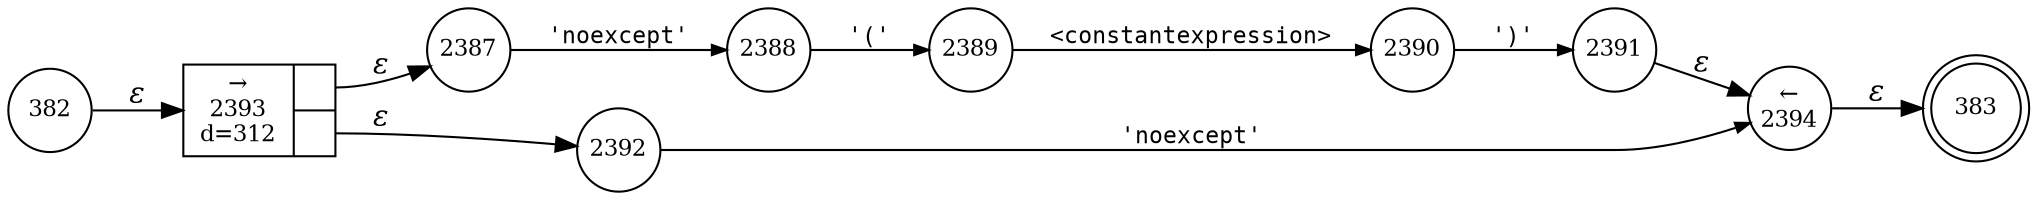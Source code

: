 digraph ATN {
rankdir=LR;
s383[fontsize=11, label="383", shape=doublecircle, fixedsize=true, width=.6];
s2387[fontsize=11,label="2387", shape=circle, fixedsize=true, width=.55, peripheries=1];
s2388[fontsize=11,label="2388", shape=circle, fixedsize=true, width=.55, peripheries=1];
s2389[fontsize=11,label="2389", shape=circle, fixedsize=true, width=.55, peripheries=1];
s2390[fontsize=11,label="2390", shape=circle, fixedsize=true, width=.55, peripheries=1];
s2391[fontsize=11,label="2391", shape=circle, fixedsize=true, width=.55, peripheries=1];
s2392[fontsize=11,label="2392", shape=circle, fixedsize=true, width=.55, peripheries=1];
s2393[fontsize=11,label="{&rarr;\n2393\nd=312|{<p0>|<p1>}}", shape=record, fixedsize=false, peripheries=1];
s2394[fontsize=11,label="&larr;\n2394", shape=circle, fixedsize=true, width=.55, peripheries=1];
s382[fontsize=11,label="382", shape=circle, fixedsize=true, width=.55, peripheries=1];
s382 -> s2393 [fontname="Times-Italic", label="&epsilon;"];
s2393:p0 -> s2387 [fontname="Times-Italic", label="&epsilon;"];
s2393:p1 -> s2392 [fontname="Times-Italic", label="&epsilon;"];
s2387 -> s2388 [fontsize=11, fontname="Courier", arrowsize=.7, label = "'noexcept'", arrowhead = normal];
s2392 -> s2394 [fontsize=11, fontname="Courier", arrowsize=.7, label = "'noexcept'", arrowhead = normal];
s2388 -> s2389 [fontsize=11, fontname="Courier", arrowsize=.7, label = "'('", arrowhead = normal];
s2394 -> s383 [fontname="Times-Italic", label="&epsilon;"];
s2389 -> s2390 [fontsize=11, fontname="Courier", arrowsize=.7, label = "<constantexpression>", arrowhead = normal];
s2390 -> s2391 [fontsize=11, fontname="Courier", arrowsize=.7, label = "')'", arrowhead = normal];
s2391 -> s2394 [fontname="Times-Italic", label="&epsilon;"];
}